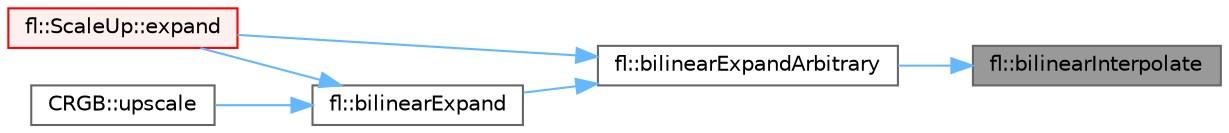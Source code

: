 digraph "fl::bilinearInterpolate"
{
 // INTERACTIVE_SVG=YES
 // LATEX_PDF_SIZE
  bgcolor="transparent";
  edge [fontname=Helvetica,fontsize=10,labelfontname=Helvetica,labelfontsize=10];
  node [fontname=Helvetica,fontsize=10,shape=box,height=0.2,width=0.4];
  rankdir="RL";
  Node1 [id="Node000001",label="fl::bilinearInterpolate",height=0.2,width=0.4,color="gray40", fillcolor="grey60", style="filled", fontcolor="black",tooltip=" "];
  Node1 -> Node2 [id="edge1_Node000001_Node000002",dir="back",color="steelblue1",style="solid",tooltip=" "];
  Node2 [id="Node000002",label="fl::bilinearExpandArbitrary",height=0.2,width=0.4,color="grey40", fillcolor="white", style="filled",URL="$d4/d36/namespacefl_aed039daa2110de9add4bdbeea4052a57.html#aed039daa2110de9add4bdbeea4052a57",tooltip="Performs bilinear interpolation for upscaling an image."];
  Node2 -> Node3 [id="edge2_Node000002_Node000003",dir="back",color="steelblue1",style="solid",tooltip=" "];
  Node3 [id="Node000003",label="fl::bilinearExpand",height=0.2,width=0.4,color="grey40", fillcolor="white", style="filled",URL="$d4/d36/namespacefl_a521b1a75c2204adfdd48e82bec341de6.html#a521b1a75c2204adfdd48e82bec341de6",tooltip=" "];
  Node3 -> Node4 [id="edge3_Node000003_Node000004",dir="back",color="steelblue1",style="solid",tooltip=" "];
  Node4 [id="Node000004",label="fl::ScaleUp::expand",height=0.2,width=0.4,color="red", fillcolor="#FFF0F0", style="filled",URL="$d5/d79/classfl_1_1_scale_up_a04b53ac5f5bbe9d2477fc08e8ab77066.html#a04b53ac5f5bbe9d2477fc08e8ab77066",tooltip=" "];
  Node3 -> Node6 [id="edge4_Node000003_Node000006",dir="back",color="steelblue1",style="solid",tooltip=" "];
  Node6 [id="Node000006",label="CRGB::upscale",height=0.2,width=0.4,color="grey40", fillcolor="white", style="filled",URL="$d7/d82/struct_c_r_g_b_ab0312ff6ed447d7d6429c200419088d1.html#ab0312ff6ed447d7d6429c200419088d1",tooltip=" "];
  Node2 -> Node4 [id="edge5_Node000002_Node000004",dir="back",color="steelblue1",style="solid",tooltip=" "];
}
